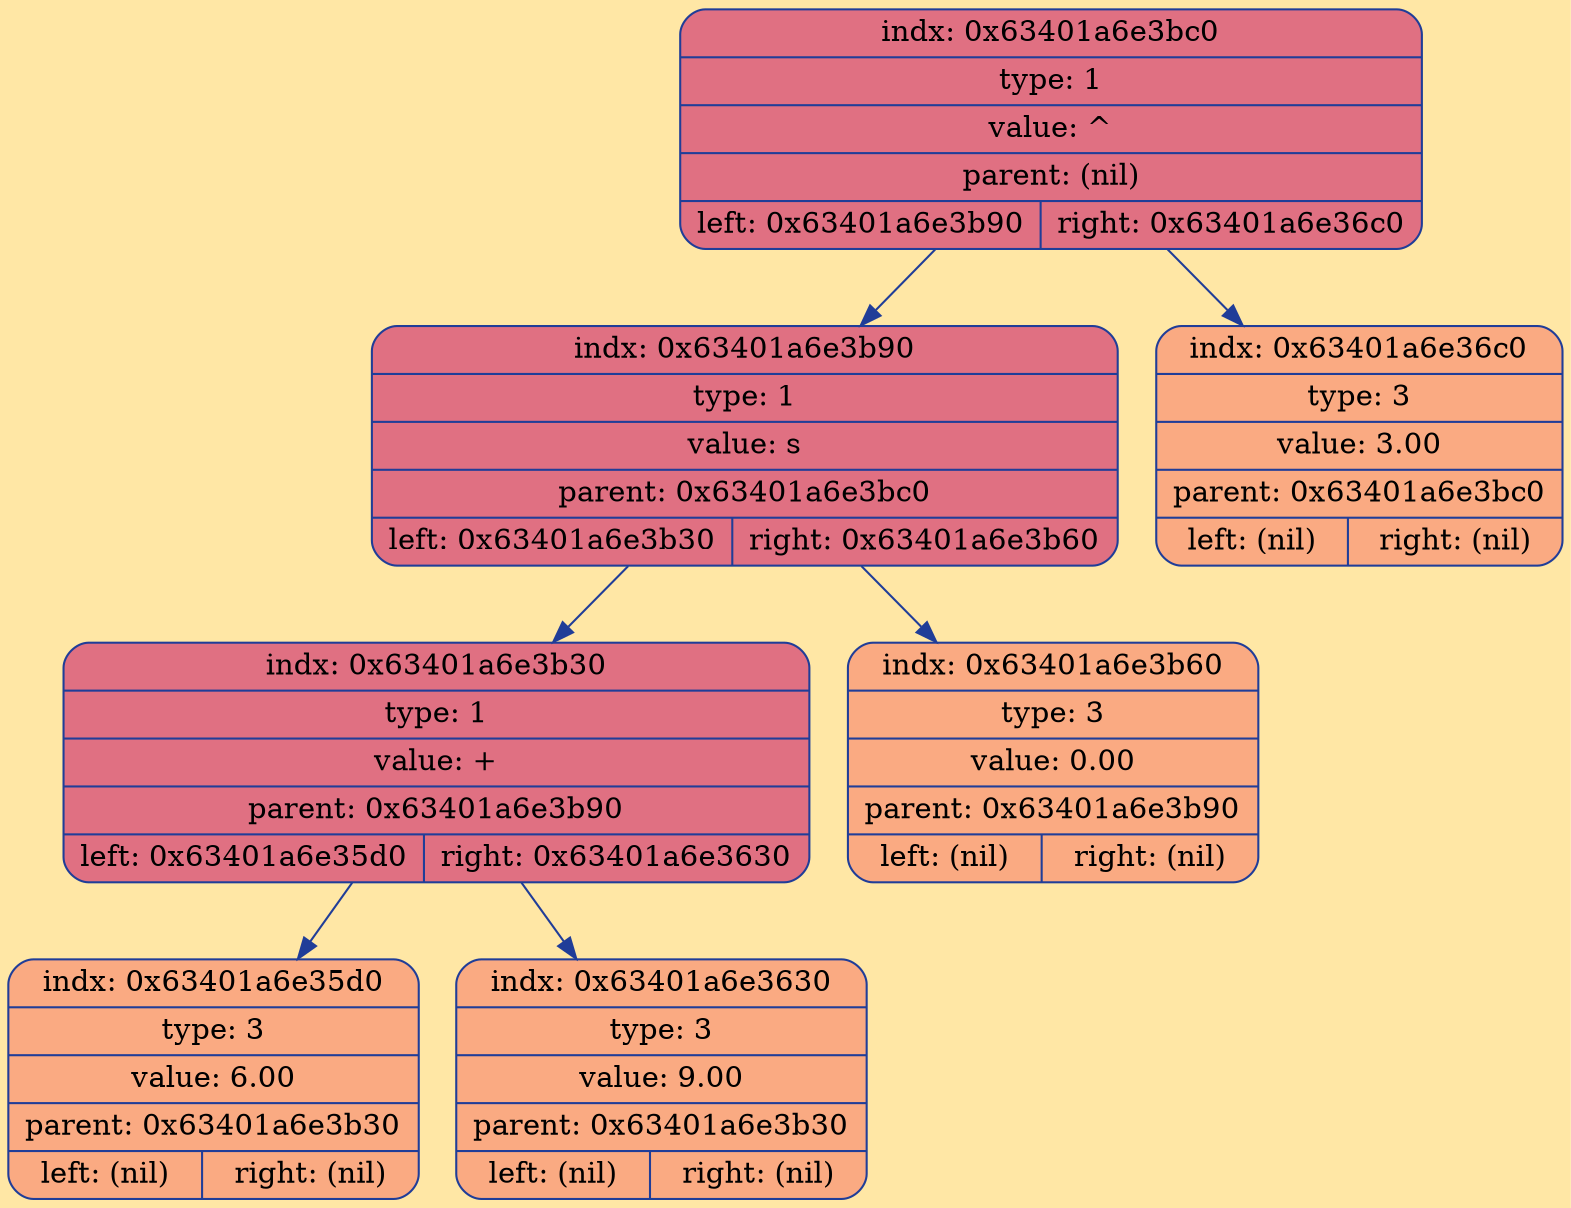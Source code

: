 digraph Tree {
	rankdir = TB;
	node [shape = record];
	edge [color = "#203D98"];
	bgcolor = "#FFE7A5";
	node0x63401a6e3bc0 [color = "#203D98", shape = Mrecord, style = filled, fillcolor = "#E07082", label = "{indx: 0x63401a6e3bc0 | type: 1 | value: ^ | parent: (nil) | { left: 0x63401a6e3b90 | right: 0x63401a6e36c0}}"];
		node0x63401a6e3bc0 -> node0x63401a6e3b90
	node0x63401a6e3b90 [color = "#203D98", shape = Mrecord, style = filled, fillcolor = "#E07082", label = "{indx: 0x63401a6e3b90 | type: 1 | value: s | parent: 0x63401a6e3bc0 | { left: 0x63401a6e3b30 | right: 0x63401a6e3b60}}"];
		node0x63401a6e3b90 -> node0x63401a6e3b30
	node0x63401a6e3b30 [color = "#203D98", shape = Mrecord, style = filled, fillcolor = "#E07082", label = "{indx: 0x63401a6e3b30 | type: 1 | value: + | parent: 0x63401a6e3b90 | { left: 0x63401a6e35d0 | right: 0x63401a6e3630}}"];
		node0x63401a6e3b30 -> node0x63401a6e35d0
	node0x63401a6e35d0 [color = "#203D98", shape = Mrecord, style = filled, fillcolor = "#FAAA82", label = "{indx: 0x63401a6e35d0 | type: 3 | value: 6.00 | parent: 0x63401a6e3b30 | { left: (nil) | right: (nil)}}"];
		node0x63401a6e3b30 -> node0x63401a6e3630
	node0x63401a6e3630 [color = "#203D98", shape = Mrecord, style = filled, fillcolor = "#FAAA82", label = "{indx: 0x63401a6e3630 | type: 3 | value: 9.00 | parent: 0x63401a6e3b30 | { left: (nil) | right: (nil)}}"];
		node0x63401a6e3b90 -> node0x63401a6e3b60
	node0x63401a6e3b60 [color = "#203D98", shape = Mrecord, style = filled, fillcolor = "#FAAA82", label = "{indx: 0x63401a6e3b60 | type: 3 | value: 0.00 | parent: 0x63401a6e3b90 | { left: (nil) | right: (nil)}}"];
		node0x63401a6e3bc0 -> node0x63401a6e36c0
	node0x63401a6e36c0 [color = "#203D98", shape = Mrecord, style = filled, fillcolor = "#FAAA82", label = "{indx: 0x63401a6e36c0 | type: 3 | value: 3.00 | parent: 0x63401a6e3bc0 | { left: (nil) | right: (nil)}}"];
}
